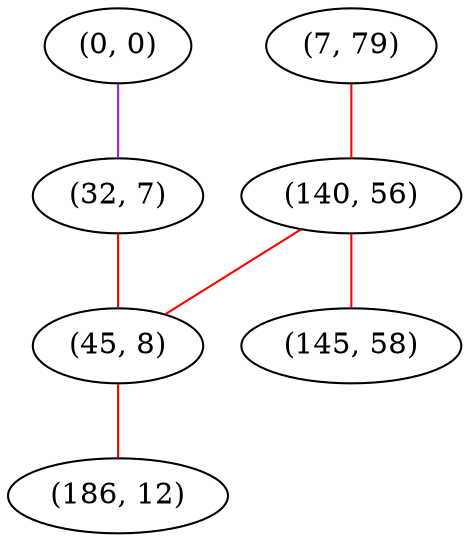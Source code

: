graph "" {
"(0, 0)";
"(7, 79)";
"(32, 7)";
"(140, 56)";
"(45, 8)";
"(145, 58)";
"(186, 12)";
"(0, 0)" -- "(32, 7)"  [color=purple, key=0, weight=4];
"(7, 79)" -- "(140, 56)"  [color=red, key=0, weight=1];
"(32, 7)" -- "(45, 8)"  [color=red, key=0, weight=1];
"(140, 56)" -- "(145, 58)"  [color=red, key=0, weight=1];
"(140, 56)" -- "(45, 8)"  [color=red, key=0, weight=1];
"(45, 8)" -- "(186, 12)"  [color=red, key=0, weight=1];
}
